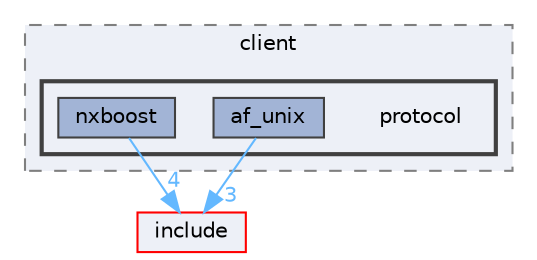 digraph "src/nexilis/client/protocol"
{
 // LATEX_PDF_SIZE
  bgcolor="transparent";
  edge [fontname=Helvetica,fontsize=10,labelfontname=Helvetica,labelfontsize=10];
  node [fontname=Helvetica,fontsize=10,shape=box,height=0.2,width=0.4];
  compound=true
  subgraph clusterdir_32cebea0fc156912dbbc2a9e60c39857 {
    graph [ bgcolor="#edf0f7", pencolor="grey50", label="client", fontname=Helvetica,fontsize=10 style="filled,dashed", URL="dir_32cebea0fc156912dbbc2a9e60c39857.html",tooltip=""]
  subgraph clusterdir_fc6bb8414fbc3b87806dd5184de8e95f {
    graph [ bgcolor="#edf0f7", pencolor="grey25", label="", fontname=Helvetica,fontsize=10 style="filled,bold", URL="dir_fc6bb8414fbc3b87806dd5184de8e95f.html",tooltip=""]
    dir_fc6bb8414fbc3b87806dd5184de8e95f [shape=plaintext, label="protocol"];
  dir_603bf49bb30ed94f70fe0a67eb1a4b29 [label="af_unix", fillcolor="#a2b4d6", color="grey25", style="filled", URL="dir_603bf49bb30ed94f70fe0a67eb1a4b29.html",tooltip=""];
  dir_182e8209b7b26a16d1ea9cc35d5ce550 [label="nxboost", fillcolor="#a2b4d6", color="grey25", style="filled", URL="dir_182e8209b7b26a16d1ea9cc35d5ce550.html",tooltip=""];
  }
  }
  dir_d44c64559bbebec7f509842c48db8b23 [label="include", fillcolor="#edf0f7", color="red", style="filled", URL="dir_d44c64559bbebec7f509842c48db8b23.html",tooltip=""];
  dir_603bf49bb30ed94f70fe0a67eb1a4b29->dir_d44c64559bbebec7f509842c48db8b23 [headlabel="3", labeldistance=1.5 headhref="dir_000006_000013.html" href="dir_000006_000013.html" color="steelblue1" fontcolor="steelblue1"];
  dir_182e8209b7b26a16d1ea9cc35d5ce550->dir_d44c64559bbebec7f509842c48db8b23 [headlabel="4", labeldistance=1.5 headhref="dir_000024_000013.html" href="dir_000024_000013.html" color="steelblue1" fontcolor="steelblue1"];
}
